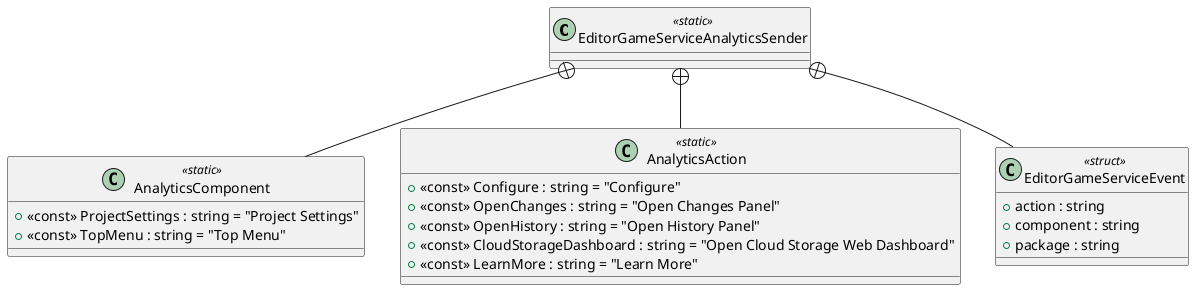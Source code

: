 @startuml
class EditorGameServiceAnalyticsSender <<static>> {
}
class AnalyticsComponent <<static>> {
    + <<const>> ProjectSettings : string = "Project Settings"
    + <<const>> TopMenu : string = "Top Menu"
}
class AnalyticsAction <<static>> {
    + <<const>> Configure : string = "Configure"
    + <<const>> OpenChanges : string = "Open Changes Panel"
    + <<const>> OpenHistory : string = "Open History Panel"
    + <<const>> CloudStorageDashboard : string = "Open Cloud Storage Web Dashboard"
    + <<const>> LearnMore : string = "Learn More"
}
class EditorGameServiceEvent <<struct>> {
    + action : string
    + component : string
    + package : string
}
EditorGameServiceAnalyticsSender +-- AnalyticsComponent
EditorGameServiceAnalyticsSender +-- AnalyticsAction
EditorGameServiceAnalyticsSender +-- EditorGameServiceEvent
@enduml
